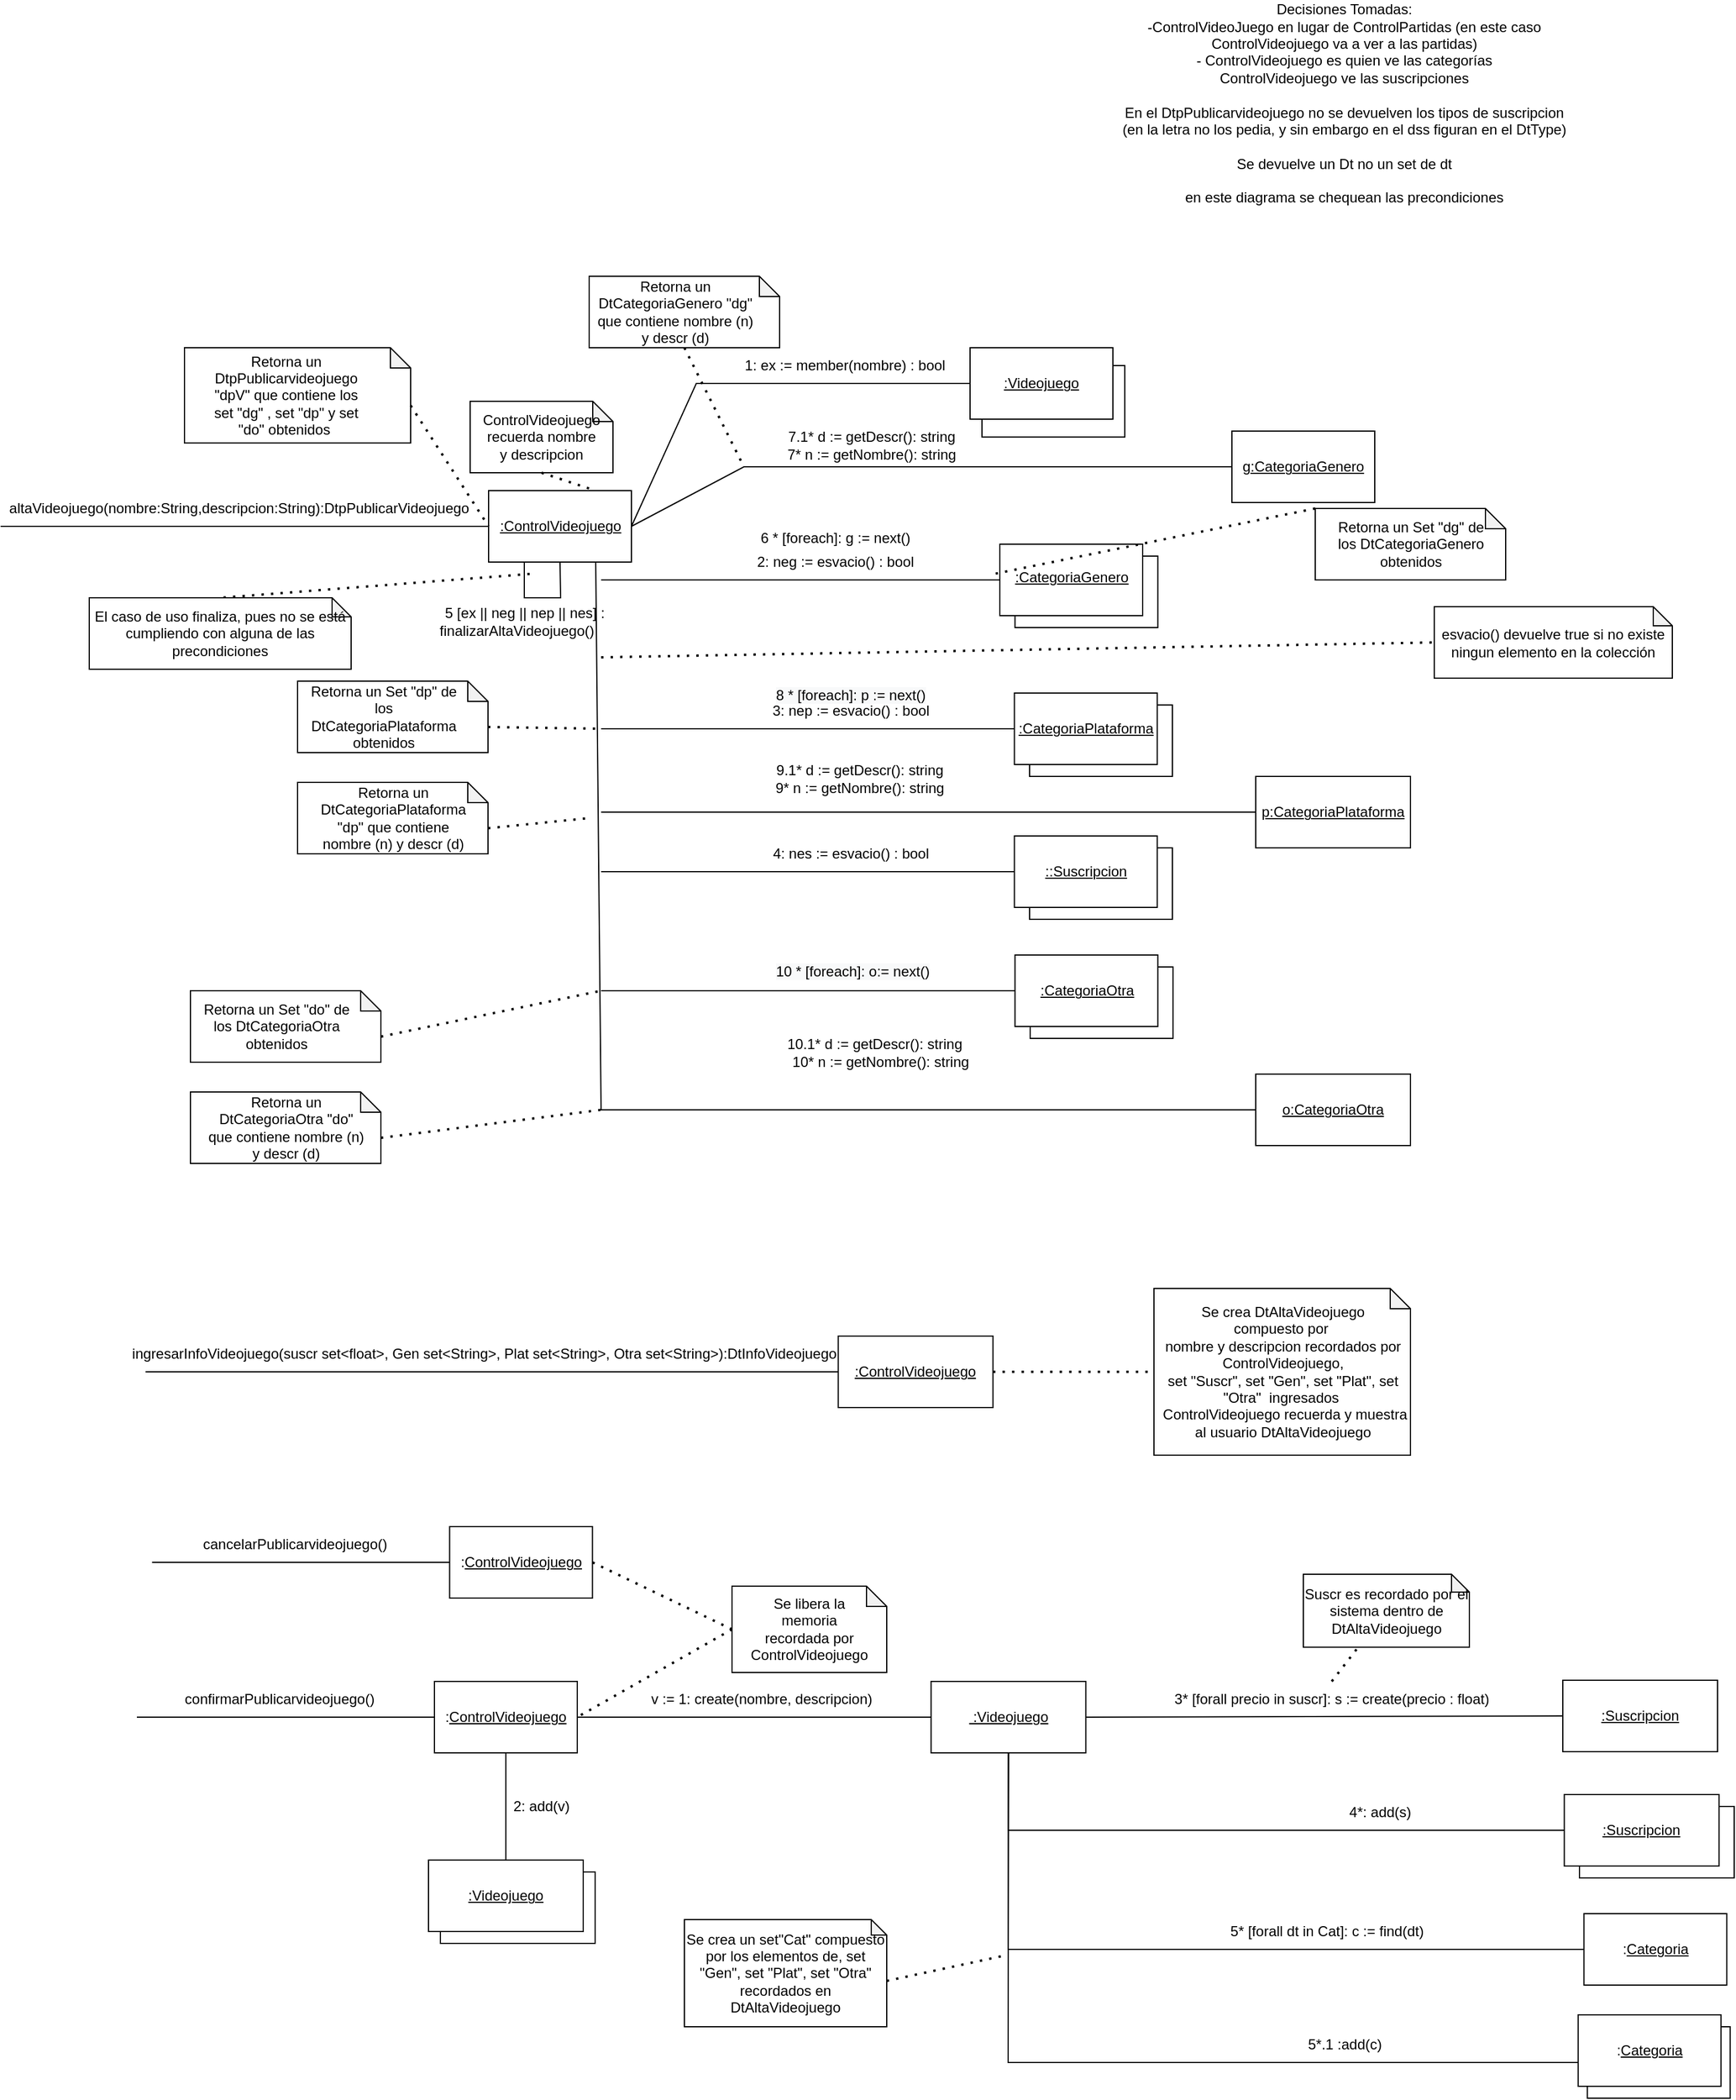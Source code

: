 <mxfile version="18.0.6" type="device"><diagram id="nLGqnXm5-cyStu_zuS19" name="Página-1"><mxGraphModel dx="2105" dy="1818" grid="1" gridSize="10" guides="1" tooltips="1" connect="1" arrows="1" fold="1" page="1" pageScale="1" pageWidth="827" pageHeight="1169" math="0" shadow="0"><root><mxCell id="0"/><mxCell id="1" parent="0"/><mxCell id="S6IuoozEWfHYUPOx4UMP-44" value="" style="rounded=0;whiteSpace=wrap;html=1;" vertex="1" parent="1"><mxGeometry x="512" y="1215" width="130" height="60" as="geometry"/></mxCell><mxCell id="S6IuoozEWfHYUPOx4UMP-17" value="" style="rounded=0;whiteSpace=wrap;html=1;" vertex="1" parent="1"><mxGeometry x="-445" y="1270" width="130" height="60" as="geometry"/></mxCell><mxCell id="BIJhDUikxEPJ1du6gMWI-5" value="Decisiones Tomadas:&lt;br&gt;-ControlVideoJuego en lugar de ControlPartidas (en este caso ControlVideojuego va a ver a las partidas)&lt;br&gt;- ControlVideojuego es quien ve las categorías&lt;br&gt;ControlVideojuego ve las suscripciones&lt;br&gt;&lt;br&gt;En el DtpPublicarvideojuego no se devuelven los tipos de suscripcion (en la letra no los pedia, y sin embargo en el dss figuran en el DtType)&lt;br&gt;&lt;br&gt;Se devuelve un Dt no un set de dt&lt;br&gt;&lt;br&gt;en este diagrama se chequean las precondiciones" style="text;html=1;strokeColor=none;fillColor=none;align=center;verticalAlign=middle;whiteSpace=wrap;rounded=0;" parent="1" vertex="1"><mxGeometry x="125" y="-230" width="379" height="30" as="geometry"/></mxCell><mxCell id="BIJhDUikxEPJ1du6gMWI-6" value="" style="rounded=0;whiteSpace=wrap;html=1;" parent="1" vertex="1"><mxGeometry x="10" y="5" width="120" height="60" as="geometry"/></mxCell><mxCell id="BIJhDUikxEPJ1du6gMWI-7" value="&lt;u&gt;:ControlVideojuego&lt;/u&gt;" style="rounded=0;whiteSpace=wrap;html=1;" parent="1" vertex="1"><mxGeometry x="-404.5" y="110" width="120" height="60" as="geometry"/></mxCell><mxCell id="BIJhDUikxEPJ1du6gMWI-8" value="" style="endArrow=none;html=1;rounded=0;entryX=0;entryY=0.5;entryDx=0;entryDy=0;" parent="1" target="BIJhDUikxEPJ1du6gMWI-7" edge="1"><mxGeometry width="50" height="50" relative="1" as="geometry"><mxPoint x="-814.5" y="140" as="sourcePoint"/><mxPoint x="-244.5" y="320" as="targetPoint"/></mxGeometry></mxCell><mxCell id="BIJhDUikxEPJ1du6gMWI-9" value="altaVideojuego(nombre:String,descripcion:String):DtpPublicarVideojuego" style="text;html=1;strokeColor=none;fillColor=none;align=center;verticalAlign=middle;whiteSpace=wrap;rounded=0;" parent="1" vertex="1"><mxGeometry x="-644.5" y="110" width="60" height="30" as="geometry"/></mxCell><mxCell id="BIJhDUikxEPJ1du6gMWI-10" value="" style="rounded=0;whiteSpace=wrap;html=1;" parent="1" vertex="1"><mxGeometry y="-10" width="120" height="60" as="geometry"/></mxCell><mxCell id="BIJhDUikxEPJ1du6gMWI-11" value="" style="endArrow=none;html=1;rounded=0;entryX=0;entryY=0.5;entryDx=0;entryDy=0;exitX=1;exitY=0.5;exitDx=0;exitDy=0;" parent="1" source="BIJhDUikxEPJ1du6gMWI-7" target="BIJhDUikxEPJ1du6gMWI-10" edge="1"><mxGeometry width="50" height="50" relative="1" as="geometry"><mxPoint x="-264.5" y="140" as="sourcePoint"/><mxPoint x="-54.5" y="320" as="targetPoint"/><Array as="points"><mxPoint x="-230" y="20"/></Array></mxGeometry></mxCell><mxCell id="BIJhDUikxEPJ1du6gMWI-12" value="&lt;u&gt;:Videojuego&lt;/u&gt;" style="text;html=1;strokeColor=none;fillColor=none;align=center;verticalAlign=middle;whiteSpace=wrap;rounded=0;" parent="1" vertex="1"><mxGeometry x="30" y="5" width="60" height="30" as="geometry"/></mxCell><mxCell id="BIJhDUikxEPJ1du6gMWI-13" value="" style="endArrow=none;html=1;rounded=0;exitX=0.5;exitY=1;exitDx=0;exitDy=0;entryX=0.25;entryY=1;entryDx=0;entryDy=0;" parent="1" source="BIJhDUikxEPJ1du6gMWI-7" target="BIJhDUikxEPJ1du6gMWI-7" edge="1"><mxGeometry width="50" height="50" relative="1" as="geometry"><mxPoint x="-284.5" y="140" as="sourcePoint"/><mxPoint x="-484.5" y="200" as="targetPoint"/><Array as="points"><mxPoint x="-344" y="200"/><mxPoint x="-374.5" y="200"/></Array></mxGeometry></mxCell><mxCell id="BIJhDUikxEPJ1du6gMWI-14" value="1: ex := member(nombre) : bool" style="text;html=1;strokeColor=none;fillColor=none;align=center;verticalAlign=middle;whiteSpace=wrap;rounded=0;rotation=0;" parent="1" vertex="1"><mxGeometry x="-200" y="-10" width="190" height="30" as="geometry"/></mxCell><mxCell id="BIJhDUikxEPJ1du6gMWI-15" value="5 [ex || neg || nep || nes] : &lt;br&gt;finalizarAltaVideojuego()&amp;nbsp; &amp;nbsp;&amp;nbsp;" style="text;html=1;strokeColor=none;fillColor=none;align=center;verticalAlign=middle;whiteSpace=wrap;rounded=0;" parent="1" vertex="1"><mxGeometry x="-464.5" y="205" width="180" height="30" as="geometry"/></mxCell><mxCell id="BIJhDUikxEPJ1du6gMWI-16" value="" style="shape=note;whiteSpace=wrap;html=1;backgroundOutline=1;darkOpacity=0.05;size=17;" parent="1" vertex="1"><mxGeometry x="-420" y="35" width="120" height="60" as="geometry"/></mxCell><mxCell id="BIJhDUikxEPJ1du6gMWI-17" value="ControlVideojuego recuerda nombre y descripcion" style="text;html=1;strokeColor=none;fillColor=none;align=center;verticalAlign=middle;whiteSpace=wrap;rounded=0;" parent="1" vertex="1"><mxGeometry x="-390" y="50" width="60" height="30" as="geometry"/></mxCell><mxCell id="BIJhDUikxEPJ1du6gMWI-18" value="" style="endArrow=none;dashed=1;html=1;dashPattern=1 3;strokeWidth=2;rounded=0;exitX=0.5;exitY=1;exitDx=0;exitDy=0;exitPerimeter=0;entryX=0.75;entryY=0;entryDx=0;entryDy=0;" parent="1" source="BIJhDUikxEPJ1du6gMWI-16" target="BIJhDUikxEPJ1du6gMWI-7" edge="1"><mxGeometry width="50" height="50" relative="1" as="geometry"><mxPoint x="-194.5" y="300" as="sourcePoint"/><mxPoint x="-144.5" y="250" as="targetPoint"/></mxGeometry></mxCell><mxCell id="BIJhDUikxEPJ1du6gMWI-21" value="" style="rounded=0;whiteSpace=wrap;html=1;" parent="1" vertex="1"><mxGeometry x="37.75" y="165" width="120" height="60" as="geometry"/></mxCell><mxCell id="BIJhDUikxEPJ1du6gMWI-22" value="" style="rounded=0;whiteSpace=wrap;html=1;" parent="1" vertex="1"><mxGeometry x="25" y="155" width="120" height="60" as="geometry"/></mxCell><mxCell id="BIJhDUikxEPJ1du6gMWI-23" value="" style="endArrow=none;html=1;rounded=0;entryX=0;entryY=0.5;entryDx=0;entryDy=0;" parent="1" target="BIJhDUikxEPJ1du6gMWI-22" edge="1"><mxGeometry width="50" height="50" relative="1" as="geometry"><mxPoint x="-310" y="185" as="sourcePoint"/><mxPoint x="-32.25" y="375" as="targetPoint"/><Array as="points"><mxPoint x="-260" y="185"/></Array></mxGeometry></mxCell><mxCell id="BIJhDUikxEPJ1du6gMWI-24" value="&lt;u&gt;:CategoriaGenero&lt;/u&gt;" style="text;html=1;strokeColor=none;fillColor=none;align=center;verticalAlign=middle;whiteSpace=wrap;rounded=0;" parent="1" vertex="1"><mxGeometry x="57.75" y="170" width="54.5" height="25" as="geometry"/></mxCell><mxCell id="BIJhDUikxEPJ1du6gMWI-25" value="2: neg := esvacio() : bool" style="text;html=1;strokeColor=none;fillColor=none;align=center;verticalAlign=middle;whiteSpace=wrap;rounded=0;rotation=0;" parent="1" vertex="1"><mxGeometry x="-207.75" y="155" width="190" height="30" as="geometry"/></mxCell><mxCell id="BIJhDUikxEPJ1du6gMWI-26" value="" style="rounded=0;whiteSpace=wrap;html=1;" parent="1" vertex="1"><mxGeometry x="50" y="290" width="120" height="60" as="geometry"/></mxCell><mxCell id="BIJhDUikxEPJ1du6gMWI-27" value="" style="rounded=0;whiteSpace=wrap;html=1;" parent="1" vertex="1"><mxGeometry x="37.25" y="280" width="120" height="60" as="geometry"/></mxCell><mxCell id="BIJhDUikxEPJ1du6gMWI-28" value="&lt;u&gt;:CategoriaPlataforma&lt;/u&gt;" style="text;html=1;strokeColor=none;fillColor=none;align=center;verticalAlign=middle;whiteSpace=wrap;rounded=0;" parent="1" vertex="1"><mxGeometry x="70" y="297.5" width="54.5" height="25" as="geometry"/></mxCell><mxCell id="BIJhDUikxEPJ1du6gMWI-29" value="3: nep := esvacio() : bool" style="text;html=1;strokeColor=none;fillColor=none;align=center;verticalAlign=middle;whiteSpace=wrap;rounded=0;rotation=0;" parent="1" vertex="1"><mxGeometry x="-195.5" y="280" width="190" height="30" as="geometry"/></mxCell><mxCell id="BIJhDUikxEPJ1du6gMWI-30" value="" style="endArrow=none;html=1;rounded=0;entryX=0;entryY=0.5;entryDx=0;entryDy=0;" parent="1" target="BIJhDUikxEPJ1du6gMWI-27" edge="1"><mxGeometry width="50" height="50" relative="1" as="geometry"><mxPoint x="-310" y="310" as="sourcePoint"/><mxPoint x="-350" y="220" as="targetPoint"/><Array as="points"><mxPoint x="-250" y="310"/><mxPoint x="-220" y="310"/></Array></mxGeometry></mxCell><mxCell id="BIJhDUikxEPJ1du6gMWI-34" value="" style="endArrow=none;dashed=1;html=1;dashPattern=1 3;strokeWidth=2;rounded=0;entryX=0;entryY=0.5;entryDx=0;entryDy=0;entryPerimeter=0;" parent="1" target="BIJhDUikxEPJ1du6gMWI-36" edge="1"><mxGeometry width="50" height="50" relative="1" as="geometry"><mxPoint x="-310" y="250" as="sourcePoint"/><mxPoint x="210" y="200" as="targetPoint"/><Array as="points"/></mxGeometry></mxCell><mxCell id="BIJhDUikxEPJ1du6gMWI-36" value="" style="shape=note;whiteSpace=wrap;html=1;backgroundOutline=1;darkOpacity=0.05;size=16;" parent="1" vertex="1"><mxGeometry x="390" y="207.5" width="200" height="60" as="geometry"/></mxCell><mxCell id="BIJhDUikxEPJ1du6gMWI-37" value="esvacio() devuelve true si no existe ningun elemento en la colección" style="text;html=1;strokeColor=none;fillColor=none;align=center;verticalAlign=middle;whiteSpace=wrap;rounded=0;" parent="1" vertex="1"><mxGeometry x="380" y="222.5" width="220" height="30" as="geometry"/></mxCell><mxCell id="BIJhDUikxEPJ1du6gMWI-38" value="" style="endArrow=none;dashed=1;html=1;dashPattern=1 3;strokeWidth=2;rounded=0;entryX=0.5;entryY=0;entryDx=0;entryDy=0;entryPerimeter=0;" parent="1" target="BIJhDUikxEPJ1du6gMWI-39" edge="1"><mxGeometry width="50" height="50" relative="1" as="geometry"><mxPoint x="-370" y="180" as="sourcePoint"/><mxPoint x="-720" y="215" as="targetPoint"/></mxGeometry></mxCell><mxCell id="BIJhDUikxEPJ1du6gMWI-39" value="" style="shape=note;whiteSpace=wrap;html=1;backgroundOutline=1;darkOpacity=0.05;size=16;" parent="1" vertex="1"><mxGeometry x="-740" y="200" width="220" height="60" as="geometry"/></mxCell><mxCell id="BIJhDUikxEPJ1du6gMWI-40" value="El caso de uso finaliza, pues no se está cumpliendo con alguna de las precondiciones" style="text;html=1;strokeColor=none;fillColor=none;align=center;verticalAlign=middle;whiteSpace=wrap;rounded=0;" parent="1" vertex="1"><mxGeometry x="-740" y="215" width="220" height="30" as="geometry"/></mxCell><mxCell id="BIJhDUikxEPJ1du6gMWI-41" value="" style="rounded=0;whiteSpace=wrap;html=1;" parent="1" vertex="1"><mxGeometry x="50" y="410" width="120" height="60" as="geometry"/></mxCell><mxCell id="BIJhDUikxEPJ1du6gMWI-42" value="" style="rounded=0;whiteSpace=wrap;html=1;" parent="1" vertex="1"><mxGeometry x="37.25" y="400" width="120" height="60" as="geometry"/></mxCell><mxCell id="BIJhDUikxEPJ1du6gMWI-43" value="&lt;u&gt;::Suscripcion&lt;/u&gt;" style="text;html=1;strokeColor=none;fillColor=none;align=center;verticalAlign=middle;whiteSpace=wrap;rounded=0;" parent="1" vertex="1"><mxGeometry x="70" y="417.5" width="54.5" height="25" as="geometry"/></mxCell><mxCell id="BIJhDUikxEPJ1du6gMWI-44" value="4: nes := esvacio() : bool" style="text;html=1;strokeColor=none;fillColor=none;align=center;verticalAlign=middle;whiteSpace=wrap;rounded=0;rotation=0;" parent="1" vertex="1"><mxGeometry x="-195.5" y="400" width="190" height="30" as="geometry"/></mxCell><mxCell id="BIJhDUikxEPJ1du6gMWI-45" value="" style="endArrow=none;html=1;rounded=0;entryX=0;entryY=0.5;entryDx=0;entryDy=0;" parent="1" target="BIJhDUikxEPJ1du6gMWI-42" edge="1"><mxGeometry width="50" height="50" relative="1" as="geometry"><mxPoint x="-310" y="430" as="sourcePoint"/><mxPoint x="-350" y="310" as="targetPoint"/><Array as="points"><mxPoint x="-280" y="430"/></Array></mxGeometry></mxCell><mxCell id="BIJhDUikxEPJ1du6gMWI-49" value="6 * [foreach]: g := next()" style="text;html=1;strokeColor=none;fillColor=none;align=center;verticalAlign=middle;whiteSpace=wrap;rounded=0;" parent="1" vertex="1"><mxGeometry x="-192.75" y="135" width="160" height="30" as="geometry"/></mxCell><mxCell id="BIJhDUikxEPJ1du6gMWI-50" value="" style="rounded=0;whiteSpace=wrap;html=1;" parent="1" vertex="1"><mxGeometry x="220" y="60" width="120" height="60" as="geometry"/></mxCell><mxCell id="BIJhDUikxEPJ1du6gMWI-51" value="" style="endArrow=none;html=1;rounded=0;exitX=1;exitY=0.5;exitDx=0;exitDy=0;entryX=0;entryY=0.5;entryDx=0;entryDy=0;" parent="1" source="BIJhDUikxEPJ1du6gMWI-7" target="BIJhDUikxEPJ1du6gMWI-50" edge="1"><mxGeometry width="50" height="50" relative="1" as="geometry"><mxPoint x="-90" y="200" as="sourcePoint"/><mxPoint x="-40" y="150" as="targetPoint"/><Array as="points"><mxPoint x="-190" y="90"/></Array></mxGeometry></mxCell><mxCell id="BIJhDUikxEPJ1du6gMWI-52" value="&lt;u&gt;g:CategoriaGenero&lt;/u&gt;" style="text;html=1;strokeColor=none;fillColor=none;align=center;verticalAlign=middle;whiteSpace=wrap;rounded=0;" parent="1" vertex="1"><mxGeometry x="250" y="75" width="60" height="30" as="geometry"/></mxCell><mxCell id="BIJhDUikxEPJ1du6gMWI-53" value="7* n := getNombre(): string" style="text;html=1;strokeColor=none;fillColor=none;align=center;verticalAlign=middle;whiteSpace=wrap;rounded=0;" parent="1" vertex="1"><mxGeometry x="-155" y="65" width="145" height="30" as="geometry"/></mxCell><mxCell id="BIJhDUikxEPJ1du6gMWI-54" value="7.1* d := getDescr(): string" style="text;html=1;strokeColor=none;fillColor=none;align=center;verticalAlign=middle;whiteSpace=wrap;rounded=0;" parent="1" vertex="1"><mxGeometry x="-155" y="50" width="145" height="30" as="geometry"/></mxCell><mxCell id="BIJhDUikxEPJ1du6gMWI-56" value="" style="shape=note;whiteSpace=wrap;html=1;backgroundOutline=1;darkOpacity=0.05;size=17;" parent="1" vertex="1"><mxGeometry x="-320" y="-70" width="160" height="60" as="geometry"/></mxCell><mxCell id="BIJhDUikxEPJ1du6gMWI-57" value="Retorna un DtCategoriaGenero &quot;dg&quot; que contiene nombre (n) y descr (d)" style="text;html=1;strokeColor=none;fillColor=none;align=center;verticalAlign=middle;whiteSpace=wrap;rounded=0;" parent="1" vertex="1"><mxGeometry x="-315" y="-55" width="135" height="30" as="geometry"/></mxCell><mxCell id="BIJhDUikxEPJ1du6gMWI-58" value="" style="endArrow=none;dashed=1;html=1;dashPattern=1 3;strokeWidth=2;rounded=0;exitX=0.5;exitY=1;exitDx=0;exitDy=0;exitPerimeter=0;" parent="1" source="BIJhDUikxEPJ1du6gMWI-56" edge="1"><mxGeometry width="50" height="50" relative="1" as="geometry"><mxPoint x="-85" y="220" as="sourcePoint"/><mxPoint x="-190" y="90" as="targetPoint"/></mxGeometry></mxCell><mxCell id="BIJhDUikxEPJ1du6gMWI-59" value="" style="endArrow=none;dashed=1;html=1;dashPattern=1 3;strokeWidth=2;rounded=0;exitX=0;exitY=0;exitDx=0;exitDy=0;exitPerimeter=0;" parent="1" source="BIJhDUikxEPJ1du6gMWI-60" edge="1"><mxGeometry width="50" height="50" relative="1" as="geometry"><mxPoint x="-380" y="-90" as="sourcePoint"/><mxPoint x="20" y="180" as="targetPoint"/></mxGeometry></mxCell><mxCell id="BIJhDUikxEPJ1du6gMWI-60" value="" style="shape=note;whiteSpace=wrap;html=1;backgroundOutline=1;darkOpacity=0.05;size=17;" parent="1" vertex="1"><mxGeometry x="290" y="125" width="160" height="60" as="geometry"/></mxCell><mxCell id="BIJhDUikxEPJ1du6gMWI-61" value="Retorna un Set &quot;dg&quot; de los DtCategoriaGenero obtenidos" style="text;html=1;strokeColor=none;fillColor=none;align=center;verticalAlign=middle;whiteSpace=wrap;rounded=0;" parent="1" vertex="1"><mxGeometry x="302.5" y="140" width="135" height="30" as="geometry"/></mxCell><mxCell id="BIJhDUikxEPJ1du6gMWI-64" value="&lt;span style=&quot;color: rgb(0, 0, 0); font-family: Helvetica; font-size: 12px; font-style: normal; font-variant-ligatures: normal; font-variant-caps: normal; font-weight: 400; letter-spacing: normal; orphans: 2; text-align: center; text-indent: 0px; text-transform: none; widows: 2; word-spacing: 0px; -webkit-text-stroke-width: 0px; background-color: rgb(248, 249, 250); text-decoration-thickness: initial; text-decoration-style: initial; text-decoration-color: initial; float: none; display: inline !important;&quot;&gt;8 * [foreach]: p := next()&lt;/span&gt;" style="text;whiteSpace=wrap;html=1;" parent="1" vertex="1"><mxGeometry x="-165.5" y="267.5" width="150" height="30" as="geometry"/></mxCell><mxCell id="BIJhDUikxEPJ1du6gMWI-65" value="" style="rounded=0;whiteSpace=wrap;html=1;" parent="1" vertex="1"><mxGeometry x="240" y="350" width="130" height="60" as="geometry"/></mxCell><mxCell id="BIJhDUikxEPJ1du6gMWI-66" value="&lt;u&gt;p:CategoriaPlataforma&lt;/u&gt;" style="text;html=1;strokeColor=none;fillColor=none;align=center;verticalAlign=middle;whiteSpace=wrap;rounded=0;" parent="1" vertex="1"><mxGeometry x="275" y="365" width="60" height="30" as="geometry"/></mxCell><mxCell id="BIJhDUikxEPJ1du6gMWI-67" value="" style="endArrow=none;html=1;rounded=0;entryX=0;entryY=0.5;entryDx=0;entryDy=0;" parent="1" target="BIJhDUikxEPJ1du6gMWI-65" edge="1"><mxGeometry width="50" height="50" relative="1" as="geometry"><mxPoint x="-310" y="380" as="sourcePoint"/><mxPoint x="-230" y="330" as="targetPoint"/><Array as="points"><mxPoint x="-260" y="380"/></Array></mxGeometry></mxCell><mxCell id="BIJhDUikxEPJ1du6gMWI-68" value="9* n := getNombre(): string" style="text;html=1;strokeColor=none;fillColor=none;align=center;verticalAlign=middle;whiteSpace=wrap;rounded=0;" parent="1" vertex="1"><mxGeometry x="-165" y="345" width="145" height="30" as="geometry"/></mxCell><mxCell id="BIJhDUikxEPJ1du6gMWI-69" value="9.1* d := getDescr(): string" style="text;html=1;strokeColor=none;fillColor=none;align=center;verticalAlign=middle;whiteSpace=wrap;rounded=0;" parent="1" vertex="1"><mxGeometry x="-165" y="330" width="145" height="30" as="geometry"/></mxCell><mxCell id="BIJhDUikxEPJ1du6gMWI-70" value="" style="shape=note;whiteSpace=wrap;html=1;backgroundOutline=1;darkOpacity=0.05;size=17;" parent="1" vertex="1"><mxGeometry x="-565" y="355" width="160" height="60" as="geometry"/></mxCell><mxCell id="BIJhDUikxEPJ1du6gMWI-71" value="Retorna un DtCategoriaPlataforma &quot;dp&quot; que contiene nombre (n) y descr (d)" style="text;html=1;strokeColor=none;fillColor=none;align=center;verticalAlign=middle;whiteSpace=wrap;rounded=0;" parent="1" vertex="1"><mxGeometry x="-552.5" y="370" width="135" height="30" as="geometry"/></mxCell><mxCell id="BIJhDUikxEPJ1du6gMWI-72" value="" style="endArrow=none;dashed=1;html=1;dashPattern=1 3;strokeWidth=2;rounded=0;exitX=0;exitY=0;exitDx=160;exitDy=38.5;exitPerimeter=0;" parent="1" source="BIJhDUikxEPJ1du6gMWI-70" edge="1"><mxGeometry width="50" height="50" relative="1" as="geometry"><mxPoint x="-324.5" y="600" as="sourcePoint"/><mxPoint x="-320" y="385" as="targetPoint"/></mxGeometry></mxCell><mxCell id="BIJhDUikxEPJ1du6gMWI-73" value="" style="shape=note;whiteSpace=wrap;html=1;backgroundOutline=1;darkOpacity=0.05;size=17;" parent="1" vertex="1"><mxGeometry x="-565" y="270" width="160" height="60" as="geometry"/></mxCell><mxCell id="BIJhDUikxEPJ1du6gMWI-74" value="Retorna un Set &quot;dp&quot; de los DtCategoriaPlataforma obtenidos" style="text;html=1;strokeColor=none;fillColor=none;align=center;verticalAlign=middle;whiteSpace=wrap;rounded=0;" parent="1" vertex="1"><mxGeometry x="-560" y="285" width="135" height="30" as="geometry"/></mxCell><mxCell id="BIJhDUikxEPJ1du6gMWI-75" value="" style="endArrow=none;dashed=1;html=1;dashPattern=1 3;strokeWidth=2;rounded=0;exitX=0;exitY=0;exitDx=160;exitDy=38.5;exitPerimeter=0;" parent="1" source="BIJhDUikxEPJ1du6gMWI-73" edge="1"><mxGeometry width="50" height="50" relative="1" as="geometry"><mxPoint x="-90" y="340" as="sourcePoint"/><mxPoint x="-310" y="310" as="targetPoint"/></mxGeometry></mxCell><mxCell id="BIJhDUikxEPJ1du6gMWI-77" value="" style="rounded=0;whiteSpace=wrap;html=1;" parent="1" vertex="1"><mxGeometry x="50.5" y="510" width="120" height="60" as="geometry"/></mxCell><mxCell id="BIJhDUikxEPJ1du6gMWI-78" value="" style="rounded=0;whiteSpace=wrap;html=1;" parent="1" vertex="1"><mxGeometry x="37.75" y="500" width="120" height="60" as="geometry"/></mxCell><mxCell id="BIJhDUikxEPJ1du6gMWI-79" value="&lt;u&gt;:CategoriaOtra&lt;/u&gt;" style="text;html=1;strokeColor=none;fillColor=none;align=center;verticalAlign=middle;whiteSpace=wrap;rounded=0;" parent="1" vertex="1"><mxGeometry x="70.5" y="517.5" width="54.5" height="25" as="geometry"/></mxCell><mxCell id="BIJhDUikxEPJ1du6gMWI-81" value="" style="endArrow=none;html=1;rounded=0;entryX=0;entryY=0.5;entryDx=0;entryDy=0;" parent="1" target="BIJhDUikxEPJ1du6gMWI-78" edge="1"><mxGeometry width="50" height="50" relative="1" as="geometry"><mxPoint x="-310" y="530" as="sourcePoint"/><mxPoint x="-325" y="500" as="targetPoint"/><Array as="points"><mxPoint x="-290" y="530"/><mxPoint x="-225" y="530"/></Array></mxGeometry></mxCell><mxCell id="BIJhDUikxEPJ1du6gMWI-83" value="&lt;span style=&quot;color: rgb(0, 0, 0); font-family: Helvetica; font-size: 12px; font-style: normal; font-variant-ligatures: normal; font-variant-caps: normal; font-weight: 400; letter-spacing: normal; orphans: 2; text-align: center; text-indent: 0px; text-transform: none; widows: 2; word-spacing: 0px; -webkit-text-stroke-width: 0px; background-color: rgb(248, 249, 250); text-decoration-thickness: initial; text-decoration-style: initial; text-decoration-color: initial; float: none; display: inline !important;&quot;&gt;10 * [foreach]: o:= next()&lt;/span&gt;" style="text;whiteSpace=wrap;html=1;" parent="1" vertex="1"><mxGeometry x="-165" y="500" width="150" height="30" as="geometry"/></mxCell><mxCell id="BIJhDUikxEPJ1du6gMWI-84" value="" style="rounded=0;whiteSpace=wrap;html=1;" parent="1" vertex="1"><mxGeometry x="240" y="600" width="130" height="60" as="geometry"/></mxCell><mxCell id="BIJhDUikxEPJ1du6gMWI-85" value="&lt;u&gt;o:CategoriaOtra&lt;/u&gt;" style="text;html=1;strokeColor=none;fillColor=none;align=center;verticalAlign=middle;whiteSpace=wrap;rounded=0;" parent="1" vertex="1"><mxGeometry x="275" y="615" width="60" height="30" as="geometry"/></mxCell><mxCell id="BIJhDUikxEPJ1du6gMWI-86" value="" style="endArrow=none;html=1;rounded=0;entryX=0;entryY=0.5;entryDx=0;entryDy=0;exitX=0.75;exitY=1;exitDx=0;exitDy=0;" parent="1" source="BIJhDUikxEPJ1du6gMWI-7" target="BIJhDUikxEPJ1du6gMWI-84" edge="1"><mxGeometry width="50" height="50" relative="1" as="geometry"><mxPoint x="-265.0" y="450" as="sourcePoint"/><mxPoint x="-205" y="610" as="targetPoint"/><Array as="points"><mxPoint x="-310" y="630"/><mxPoint x="-190" y="630"/></Array></mxGeometry></mxCell><mxCell id="BIJhDUikxEPJ1du6gMWI-87" value="10* n := getNombre(): string" style="text;html=1;strokeColor=none;fillColor=none;align=center;verticalAlign=middle;whiteSpace=wrap;rounded=0;" parent="1" vertex="1"><mxGeometry x="-160" y="575" width="170" height="30" as="geometry"/></mxCell><mxCell id="BIJhDUikxEPJ1du6gMWI-88" value="10.1* d := getDescr(): string" style="text;html=1;strokeColor=none;fillColor=none;align=center;verticalAlign=middle;whiteSpace=wrap;rounded=0;" parent="1" vertex="1"><mxGeometry x="-160" y="560" width="160" height="30" as="geometry"/></mxCell><mxCell id="BIJhDUikxEPJ1du6gMWI-89" value="" style="shape=note;whiteSpace=wrap;html=1;backgroundOutline=1;darkOpacity=0.05;size=17;" parent="1" vertex="1"><mxGeometry x="-655" y="615" width="160" height="60" as="geometry"/></mxCell><mxCell id="BIJhDUikxEPJ1du6gMWI-90" value="Retorna un DtCategoriaOtra &quot;do&quot; que contiene nombre (n) y descr (d)" style="text;html=1;strokeColor=none;fillColor=none;align=center;verticalAlign=middle;whiteSpace=wrap;rounded=0;" parent="1" vertex="1"><mxGeometry x="-642.5" y="630" width="135" height="30" as="geometry"/></mxCell><mxCell id="BIJhDUikxEPJ1du6gMWI-91" value="" style="endArrow=none;dashed=1;html=1;dashPattern=1 3;strokeWidth=2;rounded=0;exitX=0;exitY=0;exitDx=160;exitDy=38.5;exitPerimeter=0;" parent="1" source="BIJhDUikxEPJ1du6gMWI-89" edge="1"><mxGeometry width="50" height="50" relative="1" as="geometry"><mxPoint x="-414.5" y="860" as="sourcePoint"/><mxPoint x="-310" y="630" as="targetPoint"/></mxGeometry></mxCell><mxCell id="BIJhDUikxEPJ1du6gMWI-92" value="" style="shape=note;whiteSpace=wrap;html=1;backgroundOutline=1;darkOpacity=0.05;size=17;" parent="1" vertex="1"><mxGeometry x="-655" y="530" width="160" height="60" as="geometry"/></mxCell><mxCell id="BIJhDUikxEPJ1du6gMWI-93" value="Retorna un Set &quot;do&quot; de los DtCategoriaOtra obtenidos" style="text;html=1;strokeColor=none;fillColor=none;align=center;verticalAlign=middle;whiteSpace=wrap;rounded=0;" parent="1" vertex="1"><mxGeometry x="-650" y="545" width="135" height="30" as="geometry"/></mxCell><mxCell id="BIJhDUikxEPJ1du6gMWI-94" value="" style="endArrow=none;dashed=1;html=1;dashPattern=1 3;strokeWidth=2;rounded=0;exitX=0;exitY=0;exitDx=160;exitDy=38.5;exitPerimeter=0;" parent="1" source="BIJhDUikxEPJ1du6gMWI-92" edge="1"><mxGeometry width="50" height="50" relative="1" as="geometry"><mxPoint x="-485.0" y="663.5" as="sourcePoint"/><mxPoint x="-310" y="530" as="targetPoint"/></mxGeometry></mxCell><mxCell id="BIJhDUikxEPJ1du6gMWI-95" value="" style="shape=note;whiteSpace=wrap;html=1;backgroundOutline=1;darkOpacity=0.05;size=17;" parent="1" vertex="1"><mxGeometry x="-660" y="-10" width="190" height="80" as="geometry"/></mxCell><mxCell id="BIJhDUikxEPJ1du6gMWI-96" value="Retorna un DtpPublicarvideojuego &quot;dpV&quot; que contiene los set &quot;dg&quot; , set &quot;dp&quot; y set &quot;do&quot; obtenidos&amp;nbsp;" style="text;html=1;strokeColor=none;fillColor=none;align=center;verticalAlign=middle;whiteSpace=wrap;rounded=0;" parent="1" vertex="1"><mxGeometry x="-642.5" y="15" width="135" height="30" as="geometry"/></mxCell><mxCell id="BIJhDUikxEPJ1du6gMWI-97" value="" style="endArrow=none;dashed=1;html=1;dashPattern=1 3;strokeWidth=2;rounded=0;exitX=0;exitY=0;exitDx=190;exitDy=48.5;exitPerimeter=0;entryX=0;entryY=0.5;entryDx=0;entryDy=0;" parent="1" source="BIJhDUikxEPJ1du6gMWI-95" target="BIJhDUikxEPJ1du6gMWI-7" edge="1"><mxGeometry width="50" height="50" relative="1" as="geometry"><mxPoint x="-155" y="60" as="sourcePoint"/><mxPoint x="-315.0" y="-30" as="targetPoint"/></mxGeometry></mxCell><mxCell id="S6IuoozEWfHYUPOx4UMP-1" value="" style="rounded=0;whiteSpace=wrap;html=1;" vertex="1" parent="1"><mxGeometry x="-110.75" y="820" width="130" height="60" as="geometry"/></mxCell><mxCell id="S6IuoozEWfHYUPOx4UMP-2" value="&lt;u&gt;:ControlVideojuego&lt;/u&gt;" style="text;html=1;strokeColor=none;fillColor=none;align=center;verticalAlign=middle;whiteSpace=wrap;rounded=0;" vertex="1" parent="1"><mxGeometry x="-75.75" y="835" width="60" height="30" as="geometry"/></mxCell><mxCell id="S6IuoozEWfHYUPOx4UMP-3" value="" style="endArrow=none;html=1;rounded=0;entryX=0;entryY=0.5;entryDx=0;entryDy=0;" edge="1" parent="1" target="S6IuoozEWfHYUPOx4UMP-1"><mxGeometry width="50" height="50" relative="1" as="geometry"><mxPoint x="-692.75" y="850" as="sourcePoint"/><mxPoint x="187.25" y="530" as="targetPoint"/></mxGeometry></mxCell><mxCell id="S6IuoozEWfHYUPOx4UMP-5" value="&lt;span style=&quot;text-align: left;&quot;&gt;ingresarInfoVideojuego(suscr set&amp;lt;float&amp;gt;, Gen set&amp;lt;String&amp;gt;, Plat set&amp;lt;String&amp;gt;, Otra set&amp;lt;String&amp;gt;):DtInfoVideojuego&lt;/span&gt;" style="text;html=1;strokeColor=none;fillColor=none;align=center;verticalAlign=middle;whiteSpace=wrap;rounded=0;" vertex="1" parent="1"><mxGeometry x="-712.75" y="820" width="610" height="30" as="geometry"/></mxCell><mxCell id="S6IuoozEWfHYUPOx4UMP-10" value="" style="endArrow=none;html=1;rounded=0;exitX=0;exitY=0.5;exitDx=0;exitDy=0;entryX=1;entryY=0.5;entryDx=0;entryDy=0;" edge="1" parent="1" source="S6IuoozEWfHYUPOx4UMP-11" target="S6IuoozEWfHYUPOx4UMP-22"><mxGeometry width="50" height="50" relative="1" as="geometry"><mxPoint x="32.25" y="1090" as="sourcePoint"/><mxPoint x="32.25" y="1060" as="targetPoint"/></mxGeometry></mxCell><mxCell id="S6IuoozEWfHYUPOx4UMP-11" value="" style="rounded=0;whiteSpace=wrap;html=1;" vertex="1" parent="1"><mxGeometry x="-32.75" y="1110" width="130" height="60" as="geometry"/></mxCell><mxCell id="S6IuoozEWfHYUPOx4UMP-12" value="&lt;u&gt;&amp;nbsp;:Videojuego&lt;/u&gt;" style="text;html=1;strokeColor=none;fillColor=none;align=center;verticalAlign=middle;whiteSpace=wrap;rounded=0;" vertex="1" parent="1"><mxGeometry x="-9.25" y="1125" width="83" height="30" as="geometry"/></mxCell><mxCell id="S6IuoozEWfHYUPOx4UMP-13" value="2: add(v)" style="text;html=1;strokeColor=none;fillColor=none;align=center;verticalAlign=middle;whiteSpace=wrap;rounded=0;" vertex="1" parent="1"><mxGeometry x="-490" y="1200" width="260" height="30" as="geometry"/></mxCell><mxCell id="S6IuoozEWfHYUPOx4UMP-14" value="" style="endArrow=none;html=1;rounded=0;entryX=0.5;entryY=0;entryDx=0;entryDy=0;exitX=0.5;exitY=1;exitDx=0;exitDy=0;" edge="1" parent="1" target="S6IuoozEWfHYUPOx4UMP-15" source="S6IuoozEWfHYUPOx4UMP-22"><mxGeometry width="50" height="50" relative="1" as="geometry"><mxPoint x="-585" y="1290" as="sourcePoint"/><mxPoint x="-460" y="1290" as="targetPoint"/></mxGeometry></mxCell><mxCell id="S6IuoozEWfHYUPOx4UMP-15" value="" style="rounded=0;whiteSpace=wrap;html=1;" vertex="1" parent="1"><mxGeometry x="-455" y="1260" width="130" height="60" as="geometry"/></mxCell><mxCell id="S6IuoozEWfHYUPOx4UMP-16" value="&lt;u&gt;:Videojuego&lt;/u&gt;" style="text;html=1;strokeColor=none;fillColor=none;align=center;verticalAlign=middle;whiteSpace=wrap;rounded=0;" vertex="1" parent="1"><mxGeometry x="-420" y="1275" width="60" height="30" as="geometry"/></mxCell><mxCell id="S6IuoozEWfHYUPOx4UMP-19" value="&lt;span style=&quot;&quot;&gt;Se crea DtAltaVideojuego&lt;/span&gt;&lt;br style=&quot;&quot;&gt;&lt;span style=&quot;&quot;&gt;compuesto por&amp;nbsp;&lt;/span&gt;&lt;br style=&quot;&quot;&gt;&lt;span style=&quot;&quot;&gt;nombre y descripcion recordados por ControlVideojuego,&lt;/span&gt;&lt;br style=&quot;&quot;&gt;&lt;span style=&quot;&quot;&gt;set &quot;Suscr&quot;, set &quot;Gen&quot;, set &quot;Plat&quot;, set &quot;Otra&quot;&amp;nbsp; ingresados&amp;nbsp;&lt;br&gt;&amp;nbsp;ControlVideojuego recuerda y muestra al usuario DtAltaVideojuego&lt;br&gt;&lt;/span&gt;" style="shape=note;whiteSpace=wrap;html=1;backgroundOutline=1;darkOpacity=0.05;size=17;" vertex="1" parent="1"><mxGeometry x="154.5" y="780" width="215.5" height="140" as="geometry"/></mxCell><mxCell id="S6IuoozEWfHYUPOx4UMP-21" value="" style="endArrow=none;dashed=1;html=1;dashPattern=1 3;strokeWidth=2;rounded=0;exitX=1;exitY=0.5;exitDx=0;exitDy=0;entryX=0;entryY=0.5;entryDx=0;entryDy=0;entryPerimeter=0;" edge="1" parent="1" source="S6IuoozEWfHYUPOx4UMP-1" target="S6IuoozEWfHYUPOx4UMP-19"><mxGeometry width="50" height="50" relative="1" as="geometry"><mxPoint x="412.25" y="1065" as="sourcePoint"/><mxPoint x="516.75" y="835" as="targetPoint"/></mxGeometry></mxCell><mxCell id="S6IuoozEWfHYUPOx4UMP-22" value=":&lt;u&gt;ControlVideojuego&lt;/u&gt;" style="rounded=0;whiteSpace=wrap;html=1;" vertex="1" parent="1"><mxGeometry x="-450" y="1110" width="120" height="60" as="geometry"/></mxCell><mxCell id="S6IuoozEWfHYUPOx4UMP-23" value="" style="endArrow=none;html=1;rounded=0;entryX=0;entryY=0.5;entryDx=0;entryDy=0;" edge="1" parent="1" target="S6IuoozEWfHYUPOx4UMP-22"><mxGeometry width="50" height="50" relative="1" as="geometry"><mxPoint x="-700" y="1140" as="sourcePoint"/><mxPoint x="-410" y="1065" as="targetPoint"/></mxGeometry></mxCell><mxCell id="S6IuoozEWfHYUPOx4UMP-24" value="confirmarPublicarvideojuego()" style="text;html=1;strokeColor=none;fillColor=none;align=center;verticalAlign=middle;whiteSpace=wrap;rounded=0;" vertex="1" parent="1"><mxGeometry x="-610" y="1110" width="60" height="30" as="geometry"/></mxCell><mxCell id="S6IuoozEWfHYUPOx4UMP-25" value="" style="shape=note;whiteSpace=wrap;html=1;backgroundOutline=1;darkOpacity=0.05;size=17;" vertex="1" parent="1"><mxGeometry x="-200" y="1030" width="130" height="72.5" as="geometry"/></mxCell><mxCell id="S6IuoozEWfHYUPOx4UMP-26" value="Se libera la memoria recordada por ControlVideojuego" style="text;html=1;strokeColor=none;fillColor=none;align=center;verticalAlign=middle;whiteSpace=wrap;rounded=0;" vertex="1" parent="1"><mxGeometry x="-165" y="1051.25" width="60" height="30" as="geometry"/></mxCell><mxCell id="S6IuoozEWfHYUPOx4UMP-27" value="" style="endArrow=none;dashed=1;html=1;dashPattern=1 3;strokeWidth=2;rounded=0;exitX=0;exitY=0.5;exitDx=0;exitDy=0;exitPerimeter=0;entryX=1;entryY=0.5;entryDx=0;entryDy=0;" edge="1" parent="1" source="S6IuoozEWfHYUPOx4UMP-25" target="S6IuoozEWfHYUPOx4UMP-22"><mxGeometry width="50" height="50" relative="1" as="geometry"><mxPoint x="40" y="1407.5" as="sourcePoint"/><mxPoint x="30" y="1102.5" as="targetPoint"/></mxGeometry></mxCell><mxCell id="S6IuoozEWfHYUPOx4UMP-28" value=":&lt;u&gt;ControlVideojuego&lt;/u&gt;" style="rounded=0;whiteSpace=wrap;html=1;" vertex="1" parent="1"><mxGeometry x="-437.25" y="980" width="120" height="60" as="geometry"/></mxCell><mxCell id="S6IuoozEWfHYUPOx4UMP-29" value="" style="endArrow=none;html=1;rounded=0;entryX=0;entryY=0.5;entryDx=0;entryDy=0;" edge="1" parent="1" target="S6IuoozEWfHYUPOx4UMP-28"><mxGeometry width="50" height="50" relative="1" as="geometry"><mxPoint x="-687.25" y="1010" as="sourcePoint"/><mxPoint x="-397.25" y="935" as="targetPoint"/></mxGeometry></mxCell><mxCell id="S6IuoozEWfHYUPOx4UMP-30" value="cancelarPublicarvideojuego()" style="text;html=1;strokeColor=none;fillColor=none;align=center;verticalAlign=middle;whiteSpace=wrap;rounded=0;" vertex="1" parent="1"><mxGeometry x="-597.25" y="980" width="60" height="30" as="geometry"/></mxCell><mxCell id="S6IuoozEWfHYUPOx4UMP-33" value="" style="endArrow=none;dashed=1;html=1;dashPattern=1 3;strokeWidth=2;rounded=0;exitX=0;exitY=0.5;exitDx=0;exitDy=0;exitPerimeter=0;" edge="1" parent="1" source="S6IuoozEWfHYUPOx4UMP-25"><mxGeometry width="50" height="50" relative="1" as="geometry"><mxPoint x="-197.25" y="880" as="sourcePoint"/><mxPoint x="-317.25" y="1010" as="targetPoint"/></mxGeometry></mxCell><mxCell id="S6IuoozEWfHYUPOx4UMP-35" value="v := 1: create(nombre, descripcion)" style="text;html=1;strokeColor=none;fillColor=none;align=center;verticalAlign=middle;whiteSpace=wrap;rounded=0;" vertex="1" parent="1"><mxGeometry x="-270" y="1110" width="190" height="30" as="geometry"/></mxCell><mxCell id="S6IuoozEWfHYUPOx4UMP-36" value="3* [forall precio in suscr]: s := create(precio : float)" style="text;html=1;strokeColor=none;fillColor=none;align=center;verticalAlign=middle;whiteSpace=wrap;rounded=0;" vertex="1" parent="1"><mxGeometry x="157.75" y="1110" width="292.25" height="30" as="geometry"/></mxCell><mxCell id="S6IuoozEWfHYUPOx4UMP-37" value="" style="endArrow=none;html=1;rounded=0;exitX=1;exitY=0.5;exitDx=0;exitDy=0;entryX=0;entryY=0.5;entryDx=0;entryDy=0;" edge="1" parent="1" target="S6IuoozEWfHYUPOx4UMP-38" source="S6IuoozEWfHYUPOx4UMP-11"><mxGeometry width="50" height="50" relative="1" as="geometry"><mxPoint x="110" y="1139" as="sourcePoint"/><mxPoint x="498" y="1139" as="targetPoint"/></mxGeometry></mxCell><mxCell id="S6IuoozEWfHYUPOx4UMP-38" value="" style="rounded=0;whiteSpace=wrap;html=1;" vertex="1" parent="1"><mxGeometry x="498" y="1109" width="130" height="60" as="geometry"/></mxCell><mxCell id="S6IuoozEWfHYUPOx4UMP-39" value="&lt;u&gt;:Suscripcion&lt;/u&gt;" style="text;html=1;strokeColor=none;fillColor=none;align=center;verticalAlign=middle;whiteSpace=wrap;rounded=0;" vertex="1" parent="1"><mxGeometry x="533" y="1124" width="60" height="30" as="geometry"/></mxCell><mxCell id="S6IuoozEWfHYUPOx4UMP-40" value="" style="endArrow=none;dashed=1;html=1;dashPattern=1 3;strokeWidth=2;rounded=0;exitX=0.5;exitY=0;exitDx=0;exitDy=0;" edge="1" parent="1" source="S6IuoozEWfHYUPOx4UMP-36" target="S6IuoozEWfHYUPOx4UMP-41"><mxGeometry width="50" height="50" relative="1" as="geometry"><mxPoint x="220" y="1050" as="sourcePoint"/><mxPoint x="320" y="1060" as="targetPoint"/></mxGeometry></mxCell><mxCell id="S6IuoozEWfHYUPOx4UMP-41" value="Suscr es recordado por el sistema dentro de DtAltaVideojuego" style="shape=note;whiteSpace=wrap;html=1;backgroundOutline=1;darkOpacity=0.05;size=15;" vertex="1" parent="1"><mxGeometry x="280" y="1020" width="139.5" height="61.25" as="geometry"/></mxCell><mxCell id="S6IuoozEWfHYUPOx4UMP-42" value="" style="rounded=0;whiteSpace=wrap;html=1;" vertex="1" parent="1"><mxGeometry x="499.25" y="1205" width="130" height="60" as="geometry"/></mxCell><mxCell id="S6IuoozEWfHYUPOx4UMP-43" value="&lt;u&gt;:Suscripcion&lt;/u&gt;" style="text;html=1;strokeColor=none;fillColor=none;align=center;verticalAlign=middle;whiteSpace=wrap;rounded=0;" vertex="1" parent="1"><mxGeometry x="534.25" y="1220" width="60" height="30" as="geometry"/></mxCell><mxCell id="S6IuoozEWfHYUPOx4UMP-45" value="" style="endArrow=none;html=1;rounded=0;entryX=0.5;entryY=1;entryDx=0;entryDy=0;exitX=0;exitY=0.5;exitDx=0;exitDy=0;" edge="1" parent="1" source="S6IuoozEWfHYUPOx4UMP-42" target="S6IuoozEWfHYUPOx4UMP-11"><mxGeometry width="50" height="50" relative="1" as="geometry"><mxPoint x="60" y="1250" as="sourcePoint"/><mxPoint x="110" y="1200" as="targetPoint"/><Array as="points"><mxPoint x="32" y="1235"/></Array></mxGeometry></mxCell><mxCell id="S6IuoozEWfHYUPOx4UMP-46" value="4*: add(s)&amp;nbsp;&amp;nbsp;" style="text;html=1;strokeColor=none;fillColor=none;align=center;verticalAlign=middle;whiteSpace=wrap;rounded=0;" vertex="1" parent="1"><mxGeometry x="302.5" y="1205" width="90" height="30" as="geometry"/></mxCell><mxCell id="S6IuoozEWfHYUPOx4UMP-47" value=":&lt;u&gt;Categoria&lt;/u&gt;" style="rounded=0;whiteSpace=wrap;html=1;" vertex="1" parent="1"><mxGeometry x="515.75" y="1305" width="120" height="60" as="geometry"/></mxCell><mxCell id="S6IuoozEWfHYUPOx4UMP-48" value="" style="endArrow=none;html=1;rounded=0;entryX=0;entryY=0.5;entryDx=0;entryDy=0;exitX=0.5;exitY=1;exitDx=0;exitDy=0;" edge="1" parent="1" source="S6IuoozEWfHYUPOx4UMP-11" target="S6IuoozEWfHYUPOx4UMP-47"><mxGeometry width="50" height="50" relative="1" as="geometry"><mxPoint x="120" y="1620" as="sourcePoint"/><mxPoint x="490" y="1280" as="targetPoint"/><Array as="points"><mxPoint x="32" y="1335"/></Array></mxGeometry></mxCell><mxCell id="S6IuoozEWfHYUPOx4UMP-49" value="5* [forall dt in Cat]: c := find(dt)" style="text;html=1;strokeColor=none;fillColor=none;align=center;verticalAlign=middle;whiteSpace=wrap;rounded=0;rotation=0;" vertex="1" parent="1"><mxGeometry x="130" y="1305" width="340" height="30" as="geometry"/></mxCell><mxCell id="S6IuoozEWfHYUPOx4UMP-54" value="Se crea un set&quot;Cat&quot; compuesto por los elementos de, set &quot;Gen&quot;, set &quot;Plat&quot;, set &quot;Otra&quot; recordados en DtAltaVideojuego" style="shape=note;whiteSpace=wrap;html=1;backgroundOutline=1;darkOpacity=0.05;size=13;" vertex="1" parent="1"><mxGeometry x="-240" y="1310" width="170" height="90" as="geometry"/></mxCell><mxCell id="S6IuoozEWfHYUPOx4UMP-56" value=":&lt;u&gt;Categoria&lt;/u&gt;" style="rounded=0;whiteSpace=wrap;html=1;" vertex="1" parent="1"><mxGeometry x="518.63" y="1400" width="120" height="60" as="geometry"/></mxCell><mxCell id="S6IuoozEWfHYUPOx4UMP-59" value="" style="endArrow=none;html=1;rounded=0;entryX=0;entryY=0.5;entryDx=0;entryDy=0;exitX=0.5;exitY=1;exitDx=0;exitDy=0;" edge="1" parent="1" source="S6IuoozEWfHYUPOx4UMP-11" target="S6IuoozEWfHYUPOx4UMP-56"><mxGeometry width="50" height="50" relative="1" as="geometry"><mxPoint x="20" y="1430" as="sourcePoint"/><mxPoint x="961.38" y="1480" as="targetPoint"/><Array as="points"><mxPoint x="32" y="1430"/></Array></mxGeometry></mxCell><mxCell id="S6IuoozEWfHYUPOx4UMP-60" value="5*.1 :add(c)" style="text;html=1;strokeColor=none;fillColor=none;align=center;verticalAlign=middle;whiteSpace=wrap;rounded=0;" vertex="1" parent="1"><mxGeometry x="270" y="1400" width="90" height="30" as="geometry"/></mxCell><mxCell id="S6IuoozEWfHYUPOx4UMP-67" value=":&lt;u&gt;Categoria&lt;/u&gt;" style="rounded=0;whiteSpace=wrap;html=1;" vertex="1" parent="1"><mxGeometry x="510.88" y="1390" width="120" height="60" as="geometry"/></mxCell><mxCell id="S6IuoozEWfHYUPOx4UMP-68" value="" style="endArrow=none;dashed=1;html=1;dashPattern=1 3;strokeWidth=2;rounded=0;exitX=0;exitY=0;exitDx=170;exitDy=51.5;exitPerimeter=0;" edge="1" parent="1" source="S6IuoozEWfHYUPOx4UMP-54"><mxGeometry width="50" height="50" relative="1" as="geometry"><mxPoint x="340" y="1370" as="sourcePoint"/><mxPoint x="30" y="1340" as="targetPoint"/></mxGeometry></mxCell></root></mxGraphModel></diagram></mxfile>